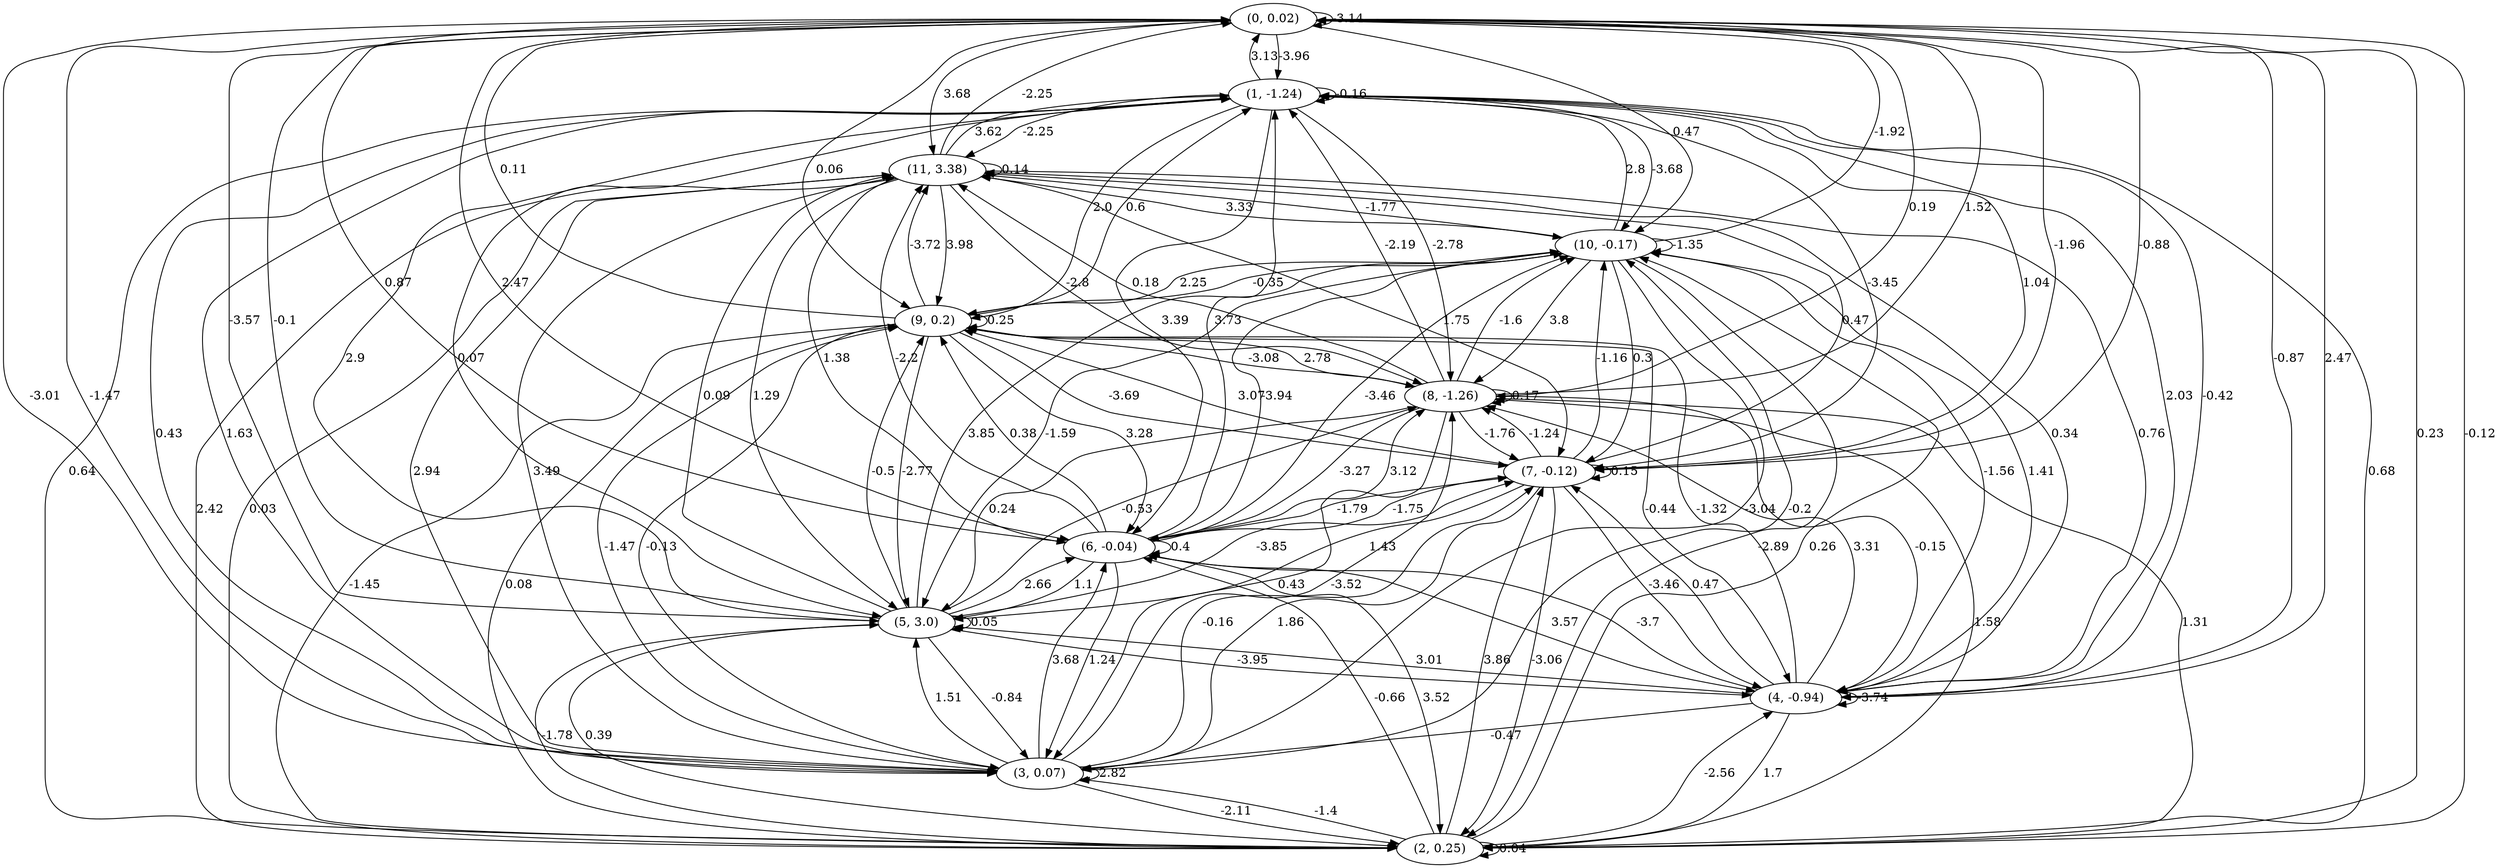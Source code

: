 digraph {
    0 [ label = "(0, 0.02)" ]
    1 [ label = "(1, -1.24)" ]
    2 [ label = "(2, 0.25)" ]
    3 [ label = "(3, 0.07)" ]
    4 [ label = "(4, -0.94)" ]
    5 [ label = "(5, 3.0)" ]
    6 [ label = "(6, -0.04)" ]
    7 [ label = "(7, -0.12)" ]
    8 [ label = "(8, -1.26)" ]
    9 [ label = "(9, 0.2)" ]
    10 [ label = "(10, -0.17)" ]
    11 [ label = "(11, 3.38)" ]
    0 -> 0 [ label = "-3.14" ]
    1 -> 1 [ label = "-0.16" ]
    2 -> 2 [ label = "0.04" ]
    3 -> 3 [ label = "2.82" ]
    4 -> 4 [ label = "-3.74" ]
    5 -> 5 [ label = "0.05" ]
    6 -> 6 [ label = "0.4" ]
    7 -> 7 [ label = "0.15" ]
    8 -> 8 [ label = "0.17" ]
    9 -> 9 [ label = "0.25" ]
    10 -> 10 [ label = "-1.35" ]
    11 -> 11 [ label = "0.14" ]
    1 -> 0 [ label = "3.13" ]
    2 -> 0 [ label = "-0.12" ]
    3 -> 0 [ label = "-1.47" ]
    4 -> 0 [ label = "-0.87" ]
    5 -> 0 [ label = "-0.1" ]
    6 -> 0 [ label = "0.87" ]
    7 -> 0 [ label = "-0.88" ]
    8 -> 0 [ label = "1.52" ]
    9 -> 0 [ label = "0.11" ]
    10 -> 0 [ label = "-1.92" ]
    11 -> 0 [ label = "-2.25" ]
    0 -> 1 [ label = "-3.96" ]
    2 -> 1 [ label = "0.68" ]
    3 -> 1 [ label = "0.43" ]
    4 -> 1 [ label = "2.03" ]
    5 -> 1 [ label = "2.9" ]
    6 -> 1 [ label = "3.73" ]
    7 -> 1 [ label = "1.04" ]
    8 -> 1 [ label = "-2.19" ]
    9 -> 1 [ label = "0.6" ]
    10 -> 1 [ label = "2.8" ]
    11 -> 1 [ label = "3.62" ]
    0 -> 2 [ label = "0.23" ]
    1 -> 2 [ label = "0.64" ]
    3 -> 2 [ label = "-2.11" ]
    4 -> 2 [ label = "1.7" ]
    5 -> 2 [ label = "0.39" ]
    6 -> 2 [ label = "3.52" ]
    7 -> 2 [ label = "-3.06" ]
    8 -> 2 [ label = "1.31" ]
    9 -> 2 [ label = "-1.45" ]
    10 -> 2 [ label = "-2.89" ]
    11 -> 2 [ label = "2.42" ]
    0 -> 3 [ label = "-3.01" ]
    1 -> 3 [ label = "1.63" ]
    2 -> 3 [ label = "-1.4" ]
    4 -> 3 [ label = "-0.47" ]
    5 -> 3 [ label = "-0.84" ]
    6 -> 3 [ label = "1.24" ]
    7 -> 3 [ label = "1.86" ]
    8 -> 3 [ label = "0.43" ]
    9 -> 3 [ label = "-0.13" ]
    10 -> 3 [ label = "-3.04" ]
    11 -> 3 [ label = "2.94" ]
    0 -> 4 [ label = "2.47" ]
    1 -> 4 [ label = "-0.42" ]
    2 -> 4 [ label = "-2.56" ]
    5 -> 4 [ label = "-3.95" ]
    6 -> 4 [ label = "3.57" ]
    7 -> 4 [ label = "-3.46" ]
    8 -> 4 [ label = "-0.15" ]
    9 -> 4 [ label = "-0.44" ]
    10 -> 4 [ label = "-1.56" ]
    11 -> 4 [ label = "0.76" ]
    0 -> 5 [ label = "-3.57" ]
    1 -> 5 [ label = "0.07" ]
    2 -> 5 [ label = "-1.78" ]
    3 -> 5 [ label = "1.51" ]
    4 -> 5 [ label = "3.01" ]
    6 -> 5 [ label = "1.1" ]
    7 -> 5 [ label = "1.43" ]
    8 -> 5 [ label = "0.24" ]
    9 -> 5 [ label = "-2.77" ]
    10 -> 5 [ label = "-1.59" ]
    11 -> 5 [ label = "1.29" ]
    0 -> 6 [ label = "2.47" ]
    1 -> 6 [ label = "3.39" ]
    2 -> 6 [ label = "-0.66" ]
    3 -> 6 [ label = "3.68" ]
    4 -> 6 [ label = "-3.7" ]
    5 -> 6 [ label = "2.66" ]
    7 -> 6 [ label = "-1.75" ]
    8 -> 6 [ label = "-3.27" ]
    9 -> 6 [ label = "3.28" ]
    10 -> 6 [ label = "-3.94" ]
    11 -> 6 [ label = "1.38" ]
    0 -> 7 [ label = "-1.96" ]
    1 -> 7 [ label = "-3.45" ]
    2 -> 7 [ label = "3.86" ]
    3 -> 7 [ label = "-0.16" ]
    4 -> 7 [ label = "0.47" ]
    5 -> 7 [ label = "-3.85" ]
    6 -> 7 [ label = "-1.79" ]
    8 -> 7 [ label = "-1.76" ]
    9 -> 7 [ label = "-3.69" ]
    10 -> 7 [ label = "0.3" ]
    11 -> 7 [ label = "1.75" ]
    0 -> 8 [ label = "0.19" ]
    1 -> 8 [ label = "-2.78" ]
    2 -> 8 [ label = "1.58" ]
    3 -> 8 [ label = "-3.52" ]
    4 -> 8 [ label = "3.31" ]
    5 -> 8 [ label = "-0.53" ]
    6 -> 8 [ label = "3.12" ]
    7 -> 8 [ label = "-1.24" ]
    9 -> 8 [ label = "2.78" ]
    10 -> 8 [ label = "3.8" ]
    11 -> 8 [ label = "-2.8" ]
    0 -> 9 [ label = "0.06" ]
    1 -> 9 [ label = "2.0" ]
    2 -> 9 [ label = "0.08" ]
    3 -> 9 [ label = "-1.47" ]
    4 -> 9 [ label = "-1.32" ]
    5 -> 9 [ label = "-0.5" ]
    6 -> 9 [ label = "0.38" ]
    7 -> 9 [ label = "3.07" ]
    8 -> 9 [ label = "-3.08" ]
    10 -> 9 [ label = "-0.35" ]
    11 -> 9 [ label = "3.98" ]
    0 -> 10 [ label = "0.47" ]
    1 -> 10 [ label = "-3.68" ]
    2 -> 10 [ label = "0.26" ]
    3 -> 10 [ label = "-0.2" ]
    4 -> 10 [ label = "1.41" ]
    5 -> 10 [ label = "3.85" ]
    6 -> 10 [ label = "-3.46" ]
    7 -> 10 [ label = "-1.16" ]
    8 -> 10 [ label = "-1.6" ]
    9 -> 10 [ label = "2.25" ]
    11 -> 10 [ label = "-1.77" ]
    0 -> 11 [ label = "3.68" ]
    1 -> 11 [ label = "-2.25" ]
    2 -> 11 [ label = "0.03" ]
    3 -> 11 [ label = "3.49" ]
    4 -> 11 [ label = "0.34" ]
    5 -> 11 [ label = "0.09" ]
    6 -> 11 [ label = "-2.2" ]
    7 -> 11 [ label = "0.47" ]
    8 -> 11 [ label = "0.18" ]
    9 -> 11 [ label = "-3.72" ]
    10 -> 11 [ label = "3.33" ]
}

